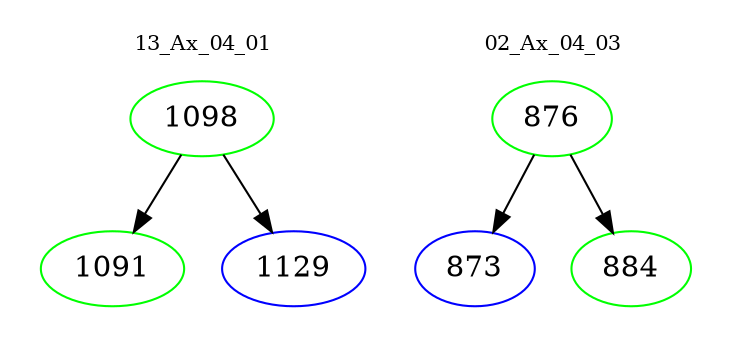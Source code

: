 digraph{
subgraph cluster_0 {
color = white
label = "13_Ax_04_01";
fontsize=10;
T0_1098 [label="1098", color="green"]
T0_1098 -> T0_1091 [color="black"]
T0_1091 [label="1091", color="green"]
T0_1098 -> T0_1129 [color="black"]
T0_1129 [label="1129", color="blue"]
}
subgraph cluster_1 {
color = white
label = "02_Ax_04_03";
fontsize=10;
T1_876 [label="876", color="green"]
T1_876 -> T1_873 [color="black"]
T1_873 [label="873", color="blue"]
T1_876 -> T1_884 [color="black"]
T1_884 [label="884", color="green"]
}
}
